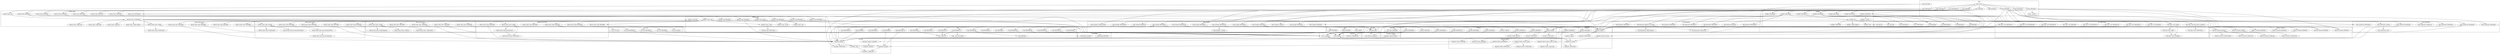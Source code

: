 digraph {
graph [overlap=false]
subgraph cluster_warnings {
	label="warnings";
	"warnings::import";
	"warnings::unimport";
	"warnings::_bits";
	"warnings::_mkMask";
	"warnings::_expand_bits";
	"warnings::register_categories";
	"warnings::CORE:match";
}
subgraph cluster_XSLoader {
	label="XSLoader";
	"XSLoader::load";
}
subgraph cluster_File_Basename {
	label="File::Basename";
	"File::Basename::BEGIN@42";
	"File::Basename::CORE:match";
	"File::Basename::fileparse_set_fstype";
	"File::Basename::BEGIN@51";
	"File::Basename::BEGIN@371";
	"File::Basename::BEGIN@52";
	"File::Basename::CORE:regcomp";
	"File::Basename::BEGIN@50";
	"File::Basename::fileparse";
}
subgraph cluster_File_Spec_Unix {
	label="File::Spec::Unix";
	"File::Spec::Unix::file_name_is_absolute";
	"File::Spec::Unix::BEGIN@231";
	"File::Spec::Unix::BEGIN@3";
	"File::Spec::Unix::CORE:match";
	"File::Spec::Unix::catfile";
	"File::Spec::Unix::BEGIN@115";
	"File::Spec::Unix::BEGIN@167";
	"File::Spec::Unix::BEGIN@209";
	"File::Spec::Unix::BEGIN@4";
	"File::Spec::Unix::catdir";
	"File::Spec::Unix::BEGIN@124";
	"File::Spec::Unix::canonpath";
	"File::Spec::Unix::BEGIN@133";
}
subgraph cluster_Cwd {
	label="Cwd";
	"Cwd::BEGIN@2";
	"Cwd::abs_path";
	"Cwd::CORE:match";
	"Cwd::CORE:fteexec";
	"Cwd::BEGIN@3";
	"Cwd::BEGIN@644";
	"Cwd::getcwd";
	"Cwd::BEGIN@41";
}
subgraph cluster_constant {
	label="constant";
	"constant::BEGIN@3";
	"constant::CORE:qr";
	"constant::CORE:regcomp";
	"constant::BEGIN@90";
	"constant::BEGIN@141";
	"constant::BEGIN@40";
	"constant::BEGIN@24";
	"constant::BEGIN@2";
	"constant::BEGIN@4";
	"constant::import";
	"constant::CORE:match";
	"constant::CORE:subst";
	"constant::BEGIN@65";
}
subgraph cluster_strict {
	label="strict";
	"strict::import";
	"strict::unimport";
}
subgraph cluster_Data_Dumper {
	label="Data::Dumper";
	"Data::Dumper::CORE:qr";
	"Data::Dumper::BEGIN@21";
	"Data::Dumper::BEGIN@17";
	"Data::Dumper::BEGIN@769";
	"Data::Dumper::BEGIN@12";
	"Data::Dumper::CORE:regcomp";
	"Data::Dumper::BEGIN@259";
	"Data::Dumper::BEGIN@556";
	"Data::Dumper::_vstring";
	"Data::Dumper::BEGIN@32";
	"Data::Dumper::BEGIN@13";
	"Data::Dumper::BEGIN@20";
	"Data::Dumper::BEGIN@23";
}
subgraph cluster_Term_ANSIColor {
	label="Term::ANSIColor";
	"Term::ANSIColor::BEGIN@23";
	"Term::ANSIColor::CORE:sort";
	"Term::ANSIColor::colored";
	"Term::ANSIColor::BEGIN@24";
	"Term::ANSIColor::color";
	"Term::ANSIColor::BEGIN@22";
	"Term::ANSIColor::BEGIN@43";
	"Term::ANSIColor::BEGIN@28";
}
subgraph cluster_bytes {
	label="bytes";
	"bytes::import";
	"bytes::BEGIN@3";
	"bytes::BEGIN@4";
}
subgraph cluster_Advent_Days_Day1 {
	label="Advent::Days::Day1";
	"Advent::Days::Day1::CORE:regcomp";
	"Advent::Days::Day1::CORE:qr";
	"Advent::Days::Day1::BEGIN@5";
	"Advent::Days::Day1::runDay";
	"Advent::Days::Day1::BEGIN@3";
	"Advent::Days::Day1::CORE:match";
	"Advent::Days::Day1::BEGIN@4";
	"Advent::Days::Day1::BEGIN@6";
}
subgraph cluster_Internals {
	label="Internals";
	"Internals::SvREADONLY";
}
subgraph cluster_warnings_register {
	label="warnings::register";
	"warnings::register::import";
}
subgraph cluster_mro {
	label="mro";
	"mro::method_changed_in";
}
subgraph cluster_Advent_Days_Day4 {
	label="Advent::Days::Day4";
	"Advent::Days::Day4::BEGIN@7";
	"Advent::Days::Day4::BEGIN@3";
	"Advent::Days::Day4::runDay";
	"Advent::Days::Day4::BEGIN@5";
	"Advent::Days::Day4::BEGIN@6";
	"Advent::Days::Day4::processCard";
	"Advent::Days::Day4::CORE:match";
	"Advent::Days::Day4::BEGIN@4";
}
subgraph cluster_Advent_Days {
	label="Advent::Days";
	"Advent::Days::CORE:close";
	"Advent::Days::BEGIN@3";
	"Advent::Days::CORE:open";
	"Advent::Days::BEGIN@5";
	"Advent::Days::BEGIN@4";
	"Advent::Days::run";
	"Advent::Days::CORE:say";
	"Advent::Days::BEGIN@10";
	"Advent::Days::CORE:readline";
	"Advent::Days::BEGIN@8";
	"Advent::Days::BEGIN@6";
	"Advent::Days::BEGIN@7";
	"Advent::Days::runValidation";
}
subgraph cluster_main {
	label="main";
	"main::BEGIN@7";
	"main::BEGIN@3";
	"main::BEGIN@14";
	"main::BEGIN@2";
	"main::BEGIN@13";
	"main::__ANON__";
	"main::BEGIN@1";
	"main::NULL";
	"main::RUNTIME";
	"main::BEGIN@4";
	"main::BEGIN@9";
	"main::BEGIN@5";
}
subgraph cluster_List_Util {
	label="List::Util";
	"List::Util::BEGIN@35";
	"List::Util::BEGIN@10";
	"List::Util::import";
	"List::Util::BEGIN@9";
	"List::Util::sum0";
}
subgraph cluster_File_Spec {
	label="File::Spec";
	"File::Spec::BEGIN@3";
}
subgraph cluster_Advent_Days_Day2 {
	label="Advent::Days::Day2";
	"Advent::Days::Day2::runDay";
	"Advent::Days::Day2::BEGIN@4";
	"Advent::Days::Day2::CORE:match";
	"Advent::Days::Day2::BEGIN@6";
	"Advent::Days::Day2::BEGIN@5";
	"Advent::Days::Day2::BEGIN@3";
}
subgraph cluster_Module_Load {
	label="Module::Load";
	"Module::Load::BEGIN@14";
	"Module::Load::CORE:match";
	"Module::Load::_who";
	"Module::Load::_to_file";
	"Module::Load::import";
	"Module::Load::BEGIN@89";
	"Module::Load::load";
	"Module::Load::BEGIN@4";
	"Module::Load::_load";
	"Module::Load::_is_file";
	"Module::Load::BEGIN@5";
	"Module::Load::BEGIN@3";
}
subgraph cluster_Advent_Common {
	label="Advent::Common";
	"Advent::Common::BEGIN@4";
	"Advent::Common::BEGIN@3";
	"Advent::Common::BEGIN@5";
	"Advent::Common::CORE:open";
	"Advent::Common::CORE:readline";
	"Advent::Common::getLines";
	"Advent::Common::CORE:match";
	"Advent::Common::getArgs";
	"Advent::Common::CORE:close";
	"Advent::Common::BEGIN@6";
	"Advent::Common::BEGIN@7";
}
subgraph cluster_overloading {
	label="overloading";
	"overloading::BEGIN@2";
	"overloading::unimport";
}
subgraph cluster_Advent_Days_Day3 {
	label="Advent::Days::Day3";
	"Advent::Days::Day3::CORE:match";
	"Advent::Days::Day3::runDay";
	"Advent::Days::Day3::BEGIN@5";
	"Advent::Days::Day3::processQuestionOne";
	"Advent::Days::Day3::processQuestionTwo";
	"Advent::Days::Day3::BEGIN@4";
	"Advent::Days::Day3::BEGIN@6";
	"Advent::Days::Day3::processOtherLine";
	"Advent::Days::Day3::BEGIN@3";
}
subgraph cluster_Carp {
	label="Carp";
	"Carp::BEGIN@730";
	"Carp::BEGIN@188";
	"Carp::BEGIN@6";
	"Carp::BEGIN@137";
	"Carp::BEGIN@744";
	"Carp::BEGIN@3";
	"Carp::BEGIN@49";
	"Carp::BEGIN@256";
	"Carp::BEGIN@73";
	"Carp::BEGIN@751";
	"Carp::BEGIN@574";
	"Carp::_fetch_sub";
	"Carp::BEGIN@1";
	"Carp::BEGIN@4";
	"Carp::BEGIN@5";
	"Carp::_univ_mod_loaded";
	"Carp::BEGIN@169";
	"Carp::BEGIN@95";
	"Carp::BEGIN@61";
	"Carp::BEGIN@296";
}
subgraph cluster_Exporter {
	label="Exporter";
	"Exporter::CORE:subst";
	"Exporter::CORE:match";
	"Exporter::export_ok_tags";
	"Exporter::export";
	"Exporter::BEGIN@3";
	"Exporter::as_heavy";
	"Exporter::BEGIN@4";
	"Exporter::import";
}
subgraph cluster_FindBin {
	label="FindBin";
	"FindBin::init";
	"FindBin::BEGIN@85";
	"FindBin::__ANON__";
	"FindBin::BEGIN@86";
	"FindBin::CORE:ftfile";
	"FindBin::BEGIN@167";
	"FindBin::BEGIN@80";
	"FindBin::CORE:readlink";
	"FindBin::cwd2";
	"FindBin::BEGIN@82";
	"FindBin::BEGIN@84";
	"FindBin::BEGIN@79";
}
subgraph cluster_Exporter_Heavy {
	label="Exporter::Heavy";
	"Exporter::Heavy::BEGIN@202";
	"Exporter::Heavy::heavy_export_ok_tags";
	"Exporter::Heavy::heavy_export";
	"Exporter::Heavy::BEGIN@4";
	"Exporter::Heavy::CORE:subst";
	"Exporter::Heavy::_push_tags";
	"Exporter::Heavy::BEGIN@3";
	"Exporter::Heavy::CORE:match";
}
"FindBin::init" -> "File::Spec::Unix::file_name_is_absolute";
"main::BEGIN@7" -> "FindBin::BEGIN@82";
"main::BEGIN@7" -> "FindBin::BEGIN@84";
"Advent::Days::runValidation" -> "Advent::Days::Day1::runDay";
"Advent::Days::Day1::runDay" -> "Advent::Days::Day1::CORE:qr";
"Carp::BEGIN@61" -> "Carp::_fetch_sub";
"Carp::BEGIN@137" -> "Carp::_fetch_sub";
"Carp::BEGIN@73" -> "Carp::_fetch_sub";
"Advent::Days::BEGIN@6" -> "Exporter::import";
"FindBin::BEGIN@82" -> "Exporter::import";
"Advent::Days::Day2::BEGIN@6" -> "Exporter::import";
"FindBin::BEGIN@84" -> "Exporter::import";
"Advent::Days::BEGIN@8" -> "Exporter::import";
"Advent::Days::Day4::BEGIN@7" -> "Exporter::import";
"Advent::Days::BEGIN@10" -> "Exporter::import";
"Advent::Days::Day3::BEGIN@6" -> "Exporter::import";
"main::BEGIN@7" -> "Exporter::import";
"Advent::Days::Day1::BEGIN@6" -> "Exporter::import";
"Advent::Common::BEGIN@7" -> "Exporter::import";
"main::BEGIN@4" -> "Exporter::import";
"Advent::Days::Day4::BEGIN@6" -> "Exporter::import";
"main::BEGIN@5" -> "Exporter::import";
"FindBin::BEGIN@85" -> "Exporter::import";
"Cwd::BEGIN@3" -> "Exporter::import";
"main::BEGIN@14" -> "Exporter::import";
"Term::ANSIColor::BEGIN@28" -> "Exporter::import";
"Advent::Common::BEGIN@6" -> "Exporter::import";
"Advent::Days::Day3::runDay" -> "Advent::Days::Day3::CORE:match";
"Data::Dumper::BEGIN@23" -> "Carp::BEGIN@73";
"main::NULL" -> "main::BEGIN@13";
"main::NULL" -> "main::BEGIN@9";
"FindBin::BEGIN@85" -> "File::Basename::BEGIN@371";
"main::BEGIN@4" -> "Data::Dumper::CORE:qr";
"main::NULL" -> "main::BEGIN@14";
"FindBin::init" -> "FindBin::CORE:readlink";
"List::Util::BEGIN@35" -> "strict::unimport";
"Carp::BEGIN@256" -> "strict::unimport";
"Carp::BEGIN@751" -> "strict::unimport";
"Exporter::BEGIN@4" -> "strict::unimport";
"Exporter::Heavy::BEGIN@4" -> "strict::unimport";
"constant::BEGIN@90" -> "strict::unimport";
"Module::Load::BEGIN@14" -> "strict::unimport";
"constant::BEGIN@141" -> "strict::unimport";
"Cwd::BEGIN@644" -> "strict::unimport";
"constant::BEGIN@40" -> "strict::unimport";
"Carp::BEGIN@188" -> "strict::unimport";
"Carp::BEGIN@730" -> "strict::unimport";
"Module::Load::BEGIN@89" -> "strict::unimport";
"constant::BEGIN@65" -> "strict::unimport";
"File::Spec::Unix::BEGIN@167" -> "strict::unimport";
"Advent::Days::Day2::runDay" -> "Advent::Common::getLines";
"Advent::Days::Day1::runDay" -> "Advent::Common::getLines";
"Advent::Days::Day3::runDay" -> "Advent::Common::getLines";
"Advent::Days::Day4::runDay" -> "Advent::Common::getLines";
"Advent::Days::Day4::BEGIN@7" -> "List::Util::BEGIN@9";
"main::BEGIN@14" -> "Advent::Days::BEGIN@7";
"Carp::BEGIN@169" -> "overloading::BEGIN@2";
"warnings::register_categories" -> "warnings::_mkMask";
"main::BEGIN@4" -> "Data::Dumper::BEGIN@23";
"Module::Load::import" -> "Module::Load::_who";
"Module::Load::_load" -> "Module::Load::_who";
"main::BEGIN@5" -> "Term::ANSIColor::BEGIN@22";
"Advent::Days::Day4::BEGIN@7" -> "List::Util::BEGIN@10";
"Advent::Days::runValidation" -> "Advent::Days::CORE:say";
"Module::Load::_load" -> "Advent::Days::Day2::BEGIN@5";
"main::BEGIN@4" -> "Data::Dumper::BEGIN@259";
"constant::import" -> "constant::CORE:match";
"main::BEGIN@5" -> "Term::ANSIColor::BEGIN@28";
"FindBin::BEGIN@84" -> "Cwd::BEGIN@3";
"Advent::Days::Day3::runDay" -> "Advent::Days::Day3::processQuestionTwo";
"FindBin::BEGIN@86" -> "File::Spec::Unix::BEGIN@133";
"Module::Load::_load" -> "Advent::Days::Day4::BEGIN@7";
"constant::BEGIN@4" -> "warnings::register::import";
"Data::Dumper::BEGIN@23" -> "Carp::BEGIN@95";
"Advent::Days::BEGIN@7" -> "Module::Load::BEGIN@14";
"Term::ANSIColor::colored" -> "Term::ANSIColor::color";
"Advent::Days::Day3::runDay" -> "Advent::Days::Day3::processQuestionOne";
"Term::ANSIColor::BEGIN@43" -> "Exporter::Heavy::heavy_export_ok_tags";
"FindBin::BEGIN@84" -> "XSLoader::load";
"Advent::Days::Day4::BEGIN@7" -> "XSLoader::load";
"Data::Dumper::BEGIN@32" -> "XSLoader::load";
"FindBin::BEGIN@86" -> "File::Spec::Unix::BEGIN@209";
"Exporter::import" -> "Exporter::Heavy::heavy_export";
"Advent::Days::BEGIN@7" -> "Module::Load::BEGIN@5";
"Module::Load::_load" -> "Advent::Days::Day3::BEGIN@3";
"Data::Dumper::BEGIN@20" -> "constant::BEGIN@90";
"FindBin::BEGIN@86" -> "File::Spec::Unix::BEGIN@3";
"FindBin::BEGIN@84" -> "Cwd::BEGIN@41";
"Term::ANSIColor::BEGIN@43" -> "Exporter::export_ok_tags";
"Carp::BEGIN@169" -> "Carp::BEGIN@1";
"main::NULL" -> "main::BEGIN@7";
"FindBin::BEGIN@86" -> "File::Spec::Unix::BEGIN@115";
"main::BEGIN@13" -> "main::__ANON__";
"File::Spec::Unix::BEGIN@3" -> "strict::import";
"Carp::BEGIN@4" -> "strict::import";
"Advent::Days::Day1::BEGIN@5" -> "strict::import";
"List::Util::BEGIN@9" -> "strict::import";
"File::Spec::BEGIN@3" -> "strict::import";
"constant::BEGIN@3" -> "strict::import";
"FindBin::BEGIN@79" -> "strict::import";
"Advent::Common::BEGIN@5" -> "strict::import";
"Advent::Days::Day3::BEGIN@5" -> "strict::import";
"Exporter::Heavy::BEGIN@3" -> "strict::import";
"bytes::BEGIN@3" -> "strict::import";
"Term::ANSIColor::BEGIN@23" -> "strict::import";
"Advent::Days::BEGIN@4" -> "strict::import";
"Advent::Days::Day4::BEGIN@5" -> "strict::import";
"Advent::Days::Day2::BEGIN@5" -> "strict::import";
"Data::Dumper::BEGIN@12" -> "strict::import";
"Exporter::BEGIN@3" -> "strict::import";
"Module::Load::BEGIN@3" -> "strict::import";
"main::BEGIN@3" -> "strict::import";
"Cwd::BEGIN@2" -> "strict::import";
"File::Basename::BEGIN@50" -> "strict::import";
"FindBin::BEGIN@86" -> "File::Spec::Unix::BEGIN@167";
"Advent::Days::Day3::processQuestionTwo" -> "Advent::Days::Day3::processOtherLine";
"main::BEGIN@5" -> "Term::ANSIColor::CORE:sort";
"FindBin::BEGIN@86" -> "File::Spec::Unix::BEGIN@4";
"warnings::_bits" -> "warnings::_expand_bits";
"warnings::unimport" -> "warnings::_expand_bits";
"FindBin::BEGIN@85" -> "File::Basename::BEGIN@50";
"Data::Dumper::BEGIN@23" -> "Carp::BEGIN@730";
"File::Spec::Unix::catfile" -> "File::Spec::Unix::catdir";
"main::BEGIN@4" -> "Data::Dumper::BEGIN@12";
"Advent::Common::getArgs" -> "Advent::Common::CORE:match";
"FindBin::BEGIN@84" -> "Cwd::BEGIN@644";
"Advent::Days::BEGIN@7" -> "Module::Load::BEGIN@3";
"main::NULL" -> "main::BEGIN@1";
"Advent::Common::getLines" -> "Advent::Common::CORE:readline";
"Advent::Days::Day4::runDay" -> "List::Util::sum0";
"FindBin::BEGIN@86" -> "File::Spec::Unix::BEGIN@231";
"Advent::Days::Day4::BEGIN@7" -> "List::Util::import";
"Module::Load::_load" -> "Module::Load::_to_file";
"Module::Load::_load" -> "Advent::Days::Day1::BEGIN@6";
"Data::Dumper::BEGIN@23" -> "Exporter::BEGIN@4";
"Carp::BEGIN@1" -> "overloading::unimport";
"Data::Dumper::BEGIN@23" -> "Carp::BEGIN@744";
"FindBin::BEGIN@85" -> "File::Basename::BEGIN@42";
"main::BEGIN@5" -> "Term::ANSIColor::BEGIN@23";
"FindBin::init" -> "FindBin::CORE:ftfile";
"Module::Load::_load" -> "Advent::Days::Day2::BEGIN@4";
"Advent::Days::Day4::runDay" -> "Advent::Days::Day4::processCard";
"Data::Dumper::BEGIN@23" -> "Carp::BEGIN@4";
"Module::Load::_load" -> "Advent::Days::Day2::BEGIN@6";
"Module::Load::_is_file" -> "Module::Load::CORE:match";
"main::BEGIN@5" -> "Term::ANSIColor::BEGIN@43";
"main::BEGIN@14" -> "Advent::Days::BEGIN@10";
"Data::Dumper::BEGIN@20" -> "constant::BEGIN@3";
"main::NULL" -> "main::BEGIN@4";
"FindBin::BEGIN@167" -> "FindBin::init";
"Advent::Days::runValidation" -> "Advent::Days::CORE:open";
"FindBin::BEGIN@84" -> "Cwd::CORE:fteexec";
"FindBin::init" -> "FindBin::cwd2";
"constant::import" -> "constant::CORE:regcomp";
"Advent::Common::getLines" -> "Advent::Common::CORE:open";
"FindBin::init" -> "Cwd::abs_path";
"Module::Load::_load" -> "Advent::Days::Day3::BEGIN@6";
"Data::Dumper::BEGIN@23" -> "Carp::BEGIN@256";
"main::BEGIN@4" -> "Data::Dumper::BEGIN@556";
"main::BEGIN@14" -> "Advent::Days::BEGIN@4";
"FindBin::BEGIN@84" -> "Cwd::BEGIN@2";
"main::BEGIN@13" -> "Advent::Common::BEGIN@6";
"main::BEGIN@4" -> "Data::Dumper::BEGIN@769";
"Data::Dumper::BEGIN@23" -> "Carp::BEGIN@61";
"Exporter::as_heavy" -> "Exporter::CORE:subst";
"Exporter::import" -> "Exporter::CORE:subst";
"Exporter::import" -> "Exporter::export";
"main::BEGIN@13" -> "Advent::Common::BEGIN@3";
"Exporter::as_heavy" -> "Exporter::Heavy::BEGIN@4";
"Data::Dumper::BEGIN@23" -> "Carp::BEGIN@3";
"main::BEGIN@13" -> "Advent::Common::BEGIN@4";
"Advent::Days::runValidation" -> "Advent::Days::CORE:close";
"main::NULL" -> "main::BEGIN@3";
"main::NULL" -> "main::BEGIN@2";
"main::BEGIN@2" -> "warnings::CORE:match";
"warnings::import" -> "warnings::CORE:match";
"Module::Load::_load" -> "Advent::Days::Day4::BEGIN@4";
"Data::Dumper::BEGIN@23" -> "Carp::BEGIN@296";
"main::BEGIN@4" -> "Data::Dumper::BEGIN@20";
"Module::Load::_load" -> "Advent::Days::Day3::BEGIN@5";
"FindBin::init" -> "File::Basename::fileparse";
"Exporter::Heavy::heavy_export" -> "Exporter::Heavy::CORE:subst";
"Advent::Days::runValidation" -> "Advent::Days::CORE:readline";
"Data::Dumper::BEGIN@20" -> "constant::CORE:qr";
"main::BEGIN@7" -> "FindBin::BEGIN@79";
"FindBin::init" -> "File::Spec::Unix::catfile";
"Module::Load::_to_file" -> "File::Spec::Unix::catfile";
"main::BEGIN@7" -> "FindBin::BEGIN@85";
"main::BEGIN@7" -> "FindBin::BEGIN@86";
"main::BEGIN@14" -> "Advent::Days::BEGIN@5";
"FindBin::BEGIN@85" -> "File::Basename::BEGIN@52";
"Advent::Days::runValidation" -> "Advent::Days::Day3::runDay";
"Data::Dumper::BEGIN@20" -> "constant::BEGIN@40";
"Advent::Days::runValidation" -> "Module::Load::_load";
"Advent::Days::Day1::runDay" -> "Advent::Days::Day1::CORE:match";
"Data::Dumper::BEGIN@23" -> "Exporter::BEGIN@3";
"main::BEGIN@14" -> "Advent::Days::BEGIN@6";
"File::Spec::Unix::file_name_is_absolute" -> "File::Spec::Unix::CORE:match";
"Exporter::Heavy::heavy_export_ok_tags" -> "Exporter::Heavy::_push_tags";
"Data::Dumper::BEGIN@23" -> "Carp::BEGIN@49";
"main::BEGIN@14" -> "Advent::Days::BEGIN@3";
"Data::Dumper::BEGIN@20" -> "constant::BEGIN@4";
"Data::Dumper::BEGIN@20" -> "constant::BEGIN@2";
"Advent::Common::getLines" -> "Advent::Common::CORE:close";
"Module::Load::_load" -> "Advent::Days::Day4::BEGIN@3";
"Advent::Days::runValidation" -> "Term::ANSIColor::colored";
"Data::Dumper::BEGIN@23" -> "Carp::BEGIN@169";
"FindBin::cwd2" -> "Cwd::getcwd";
"main::BEGIN@4" -> "Data::Dumper::BEGIN@32";
"Module::Load::_load" -> "Advent::Days::Day3::BEGIN@4";
"FindBin::BEGIN@86" -> "File::Spec::BEGIN@3";
"main::RUNTIME" -> "Advent::Days::run";
"Exporter::as_heavy" -> "Exporter::Heavy::BEGIN@202";
"Module::Load::_load" -> "Advent::Days::Day1::BEGIN@3";
"Data::Dumper::BEGIN@23" -> "Carp::BEGIN@6";
"Advent::Days::Day1::runDay" -> "Advent::Days::Day1::CORE:regcomp";
"constant::import" -> "constant::CORE:subst";
"constant::import" -> "mro::method_changed_in";
"Advent::Days::runValidation" -> "Module::Load::load";
"Data::Dumper::BEGIN@23" -> "Carp::BEGIN@188";
"Data::Dumper::BEGIN@20" -> "constant::BEGIN@24";
"Module::Load::_load" -> "Module::Load::_is_file";
"main::BEGIN@4" -> "Data::Dumper::CORE:regcomp";
"main::BEGIN@7" -> "FindBin::BEGIN@167";
"Advent::Days::run" -> "Advent::Days::runValidation";
"Advent::Days::Day2::runDay" -> "Advent::Days::Day2::CORE:match";
"main::BEGIN@13" -> "Advent::Common::BEGIN@5";
"Data::Dumper::BEGIN@23" -> "Carp::BEGIN@574";
"Exporter::as_heavy" -> "Exporter::Heavy::BEGIN@3";
"Advent::Days::BEGIN@5" -> "warnings::import";
"File::Basename::BEGIN@52" -> "warnings::import";
"FindBin::BEGIN@80" -> "warnings::import";
"Advent::Days::Day4::BEGIN@4" -> "warnings::import";
"main::BEGIN@2" -> "warnings::import";
"Advent::Days::Day2::BEGIN@4" -> "warnings::import";
"Module::Load::BEGIN@4" -> "warnings::import";
"Advent::Days::Day1::BEGIN@4" -> "warnings::import";
"Carp::BEGIN@5" -> "warnings::import";
"bytes::BEGIN@4" -> "warnings::import";
"overloading::BEGIN@2" -> "warnings::import";
"Data::Dumper::BEGIN@13" -> "warnings::import";
"Term::ANSIColor::BEGIN@24" -> "warnings::import";
"Advent::Common::BEGIN@4" -> "warnings::import";
"Advent::Days::Day3::BEGIN@4" -> "warnings::import";
"List::Util::BEGIN@10" -> "warnings::import";
"Module::Load::_load" -> "Advent::Days::Day2::BEGIN@3";
"Data::Dumper::BEGIN@259" -> "Data::Dumper::_vstring";
"Advent::Days::BEGIN@7" -> "Module::Load::BEGIN@89";
"Module::Load::_load" -> "Advent::Days::Day1::BEGIN@4";
"Advent::Days::runValidation" -> "Advent::Days::Day2::runDay";
"Carp::BEGIN@137" -> "Carp::_univ_mod_loaded";
"Data::Dumper::BEGIN@769" -> "bytes::import";
"Exporter::import" -> "Exporter::CORE:match";
"Data::Dumper::BEGIN@769" -> "bytes::BEGIN@4";
"Data::Dumper::BEGIN@23" -> "Carp::BEGIN@5";
"Module::Load::_load" -> "Advent::Days::Day4::BEGIN@6";
"File::Basename::fileparse_set_fstype" -> "File::Basename::CORE:match";
"File::Basename::fileparse" -> "File::Basename::CORE:match";
"Data::Dumper::BEGIN@23" -> "Carp::BEGIN@137";
"main::NULL" -> "main::BEGIN@5";
"main::BEGIN@13" -> "Advent::Common::BEGIN@7";
"Data::Dumper::BEGIN@769" -> "bytes::BEGIN@3";
"Data::Dumper::BEGIN@20" -> "constant::BEGIN@65";
"Advent::Days::BEGIN@7" -> "Module::Load::BEGIN@4";
"main::BEGIN@4" -> "Data::Dumper::BEGIN@17";
"Exporter::Heavy::heavy_export" -> "Exporter::Heavy::CORE:match";
"main::BEGIN@4" -> "Data::Dumper::BEGIN@21";
"constant::import" -> "Internals::SvREADONLY";
"constant::BEGIN@24" -> "Internals::SvREADONLY";
"Data::Dumper::BEGIN@20" -> "constant::BEGIN@141";
"main::BEGIN@4" -> "Data::Dumper::BEGIN@13";
"main::BEGIN@14" -> "Advent::Days::BEGIN@8";
"File::Basename::fileparse_set_fstype" -> "File::Basename::CORE:regcomp";
"Module::Load::_load" -> "Advent::Days::Day4::BEGIN@5";
"File::Spec::Unix::BEGIN@124" -> "constant::import";
"Data::Dumper::BEGIN@21" -> "constant::import";
"File::Spec::Unix::BEGIN@133" -> "constant::import";
"File::Spec::Unix::BEGIN@115" -> "constant::import";
"Data::Dumper::BEGIN@259" -> "constant::import";
"Data::Dumper::BEGIN@20" -> "constant::import";
"File::Spec::Unix::BEGIN@231" -> "constant::import";
"File::Spec::Unix::BEGIN@209" -> "constant::import";
"warnings::register::import" -> "warnings::register_categories";
"main::BEGIN@7" -> "FindBin::BEGIN@80";
"main::BEGIN@5" -> "Term::ANSIColor::BEGIN@24";
"Module::Load::_load" -> "Advent::Days::Day1::BEGIN@5";
"Advent::Days::Day4::BEGIN@7" -> "List::Util::BEGIN@35";
"Advent::Days::runValidation" -> "Advent::Days::Day4::runDay";
"warnings::import" -> "warnings::_bits";
"FindBin::BEGIN@85" -> "File::Basename::BEGIN@51";
"FindBin::BEGIN@84" -> "Cwd::CORE:match";
"Exporter::export_ok_tags" -> "Exporter::as_heavy";
"Exporter::export" -> "Exporter::as_heavy";
"Data::Dumper::BEGIN@556" -> "warnings::unimport";
"Carp::BEGIN@6" -> "warnings::unimport";
"Exporter::Heavy::BEGIN@202" -> "warnings::unimport";
"Carp::BEGIN@744" -> "warnings::unimport";
"FindBin::BEGIN@85" -> "File::Basename::fileparse_set_fstype";
"Advent::Days::BEGIN@7" -> "Module::Load::import";
"Data::Dumper::BEGIN@23" -> "Carp::BEGIN@751";
"Advent::Days::Day4::processCard" -> "Advent::Days::Day4::CORE:match";
"Advent::Days::Day4::runDay" -> "Advent::Days::Day4::CORE:match";
"FindBin::BEGIN@86" -> "FindBin::__ANON__";
"File::Spec::Unix::catdir" -> "File::Spec::Unix::canonpath";
"File::Spec::Unix::catfile" -> "File::Spec::Unix::canonpath";
"FindBin::BEGIN@86" -> "File::Spec::Unix::BEGIN@124";
"main::RUNTIME" -> "Advent::Common::getArgs";
}

